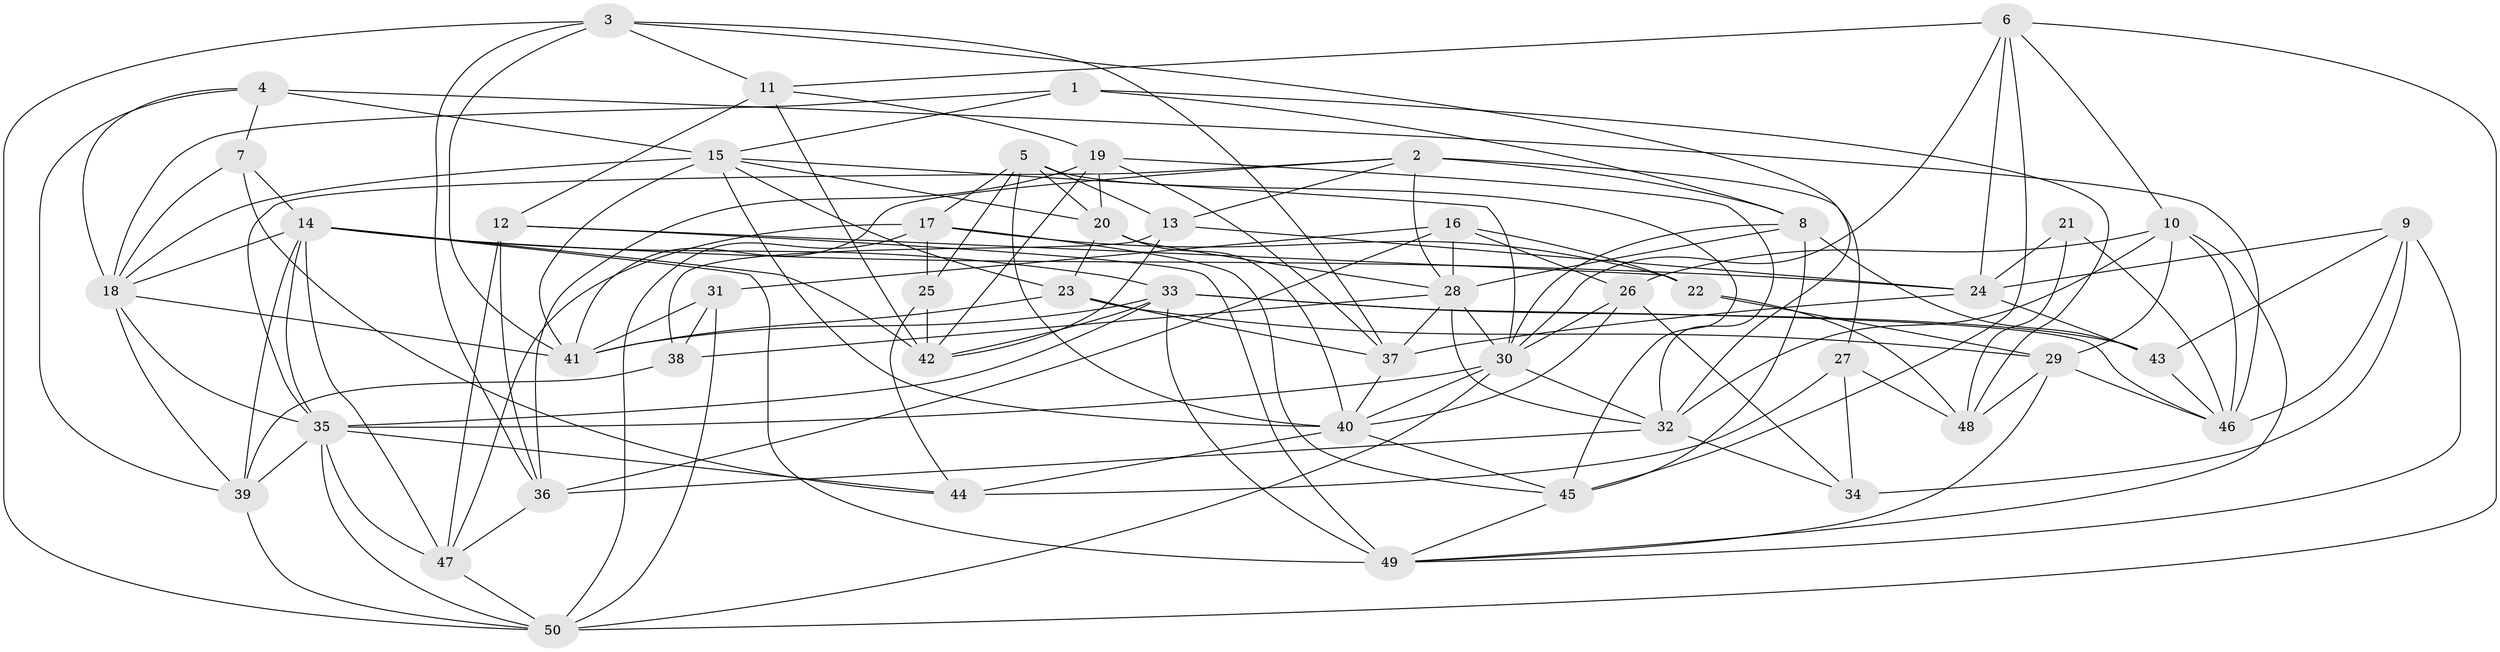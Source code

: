 // original degree distribution, {4: 1.0}
// Generated by graph-tools (version 1.1) at 2025/38/03/04/25 23:38:06]
// undirected, 50 vertices, 148 edges
graph export_dot {
  node [color=gray90,style=filled];
  1;
  2;
  3;
  4;
  5;
  6;
  7;
  8;
  9;
  10;
  11;
  12;
  13;
  14;
  15;
  16;
  17;
  18;
  19;
  20;
  21;
  22;
  23;
  24;
  25;
  26;
  27;
  28;
  29;
  30;
  31;
  32;
  33;
  34;
  35;
  36;
  37;
  38;
  39;
  40;
  41;
  42;
  43;
  44;
  45;
  46;
  47;
  48;
  49;
  50;
  1 -- 8 [weight=1.0];
  1 -- 15 [weight=1.0];
  1 -- 18 [weight=1.0];
  1 -- 48 [weight=1.0];
  2 -- 8 [weight=1.0];
  2 -- 13 [weight=1.0];
  2 -- 27 [weight=1.0];
  2 -- 28 [weight=1.0];
  2 -- 35 [weight=1.0];
  2 -- 41 [weight=1.0];
  3 -- 11 [weight=1.0];
  3 -- 32 [weight=1.0];
  3 -- 36 [weight=1.0];
  3 -- 37 [weight=1.0];
  3 -- 41 [weight=1.0];
  3 -- 50 [weight=1.0];
  4 -- 7 [weight=1.0];
  4 -- 15 [weight=1.0];
  4 -- 18 [weight=1.0];
  4 -- 39 [weight=1.0];
  4 -- 46 [weight=2.0];
  5 -- 13 [weight=1.0];
  5 -- 17 [weight=1.0];
  5 -- 20 [weight=1.0];
  5 -- 25 [weight=1.0];
  5 -- 40 [weight=1.0];
  5 -- 45 [weight=1.0];
  6 -- 10 [weight=1.0];
  6 -- 11 [weight=1.0];
  6 -- 24 [weight=1.0];
  6 -- 30 [weight=1.0];
  6 -- 45 [weight=1.0];
  6 -- 50 [weight=1.0];
  7 -- 14 [weight=1.0];
  7 -- 18 [weight=1.0];
  7 -- 44 [weight=1.0];
  8 -- 28 [weight=2.0];
  8 -- 30 [weight=1.0];
  8 -- 43 [weight=2.0];
  8 -- 45 [weight=1.0];
  9 -- 24 [weight=1.0];
  9 -- 34 [weight=2.0];
  9 -- 43 [weight=1.0];
  9 -- 46 [weight=1.0];
  9 -- 49 [weight=1.0];
  10 -- 26 [weight=2.0];
  10 -- 29 [weight=1.0];
  10 -- 32 [weight=1.0];
  10 -- 46 [weight=2.0];
  10 -- 49 [weight=1.0];
  11 -- 12 [weight=1.0];
  11 -- 19 [weight=1.0];
  11 -- 42 [weight=2.0];
  12 -- 22 [weight=2.0];
  12 -- 36 [weight=1.0];
  12 -- 47 [weight=1.0];
  12 -- 49 [weight=1.0];
  13 -- 24 [weight=1.0];
  13 -- 38 [weight=1.0];
  13 -- 42 [weight=2.0];
  14 -- 18 [weight=1.0];
  14 -- 24 [weight=1.0];
  14 -- 33 [weight=1.0];
  14 -- 35 [weight=1.0];
  14 -- 39 [weight=1.0];
  14 -- 42 [weight=1.0];
  14 -- 47 [weight=1.0];
  14 -- 49 [weight=2.0];
  15 -- 18 [weight=1.0];
  15 -- 20 [weight=1.0];
  15 -- 23 [weight=1.0];
  15 -- 30 [weight=1.0];
  15 -- 40 [weight=1.0];
  15 -- 41 [weight=1.0];
  16 -- 22 [weight=1.0];
  16 -- 26 [weight=1.0];
  16 -- 28 [weight=1.0];
  16 -- 31 [weight=2.0];
  16 -- 36 [weight=1.0];
  17 -- 22 [weight=1.0];
  17 -- 25 [weight=1.0];
  17 -- 45 [weight=1.0];
  17 -- 47 [weight=1.0];
  17 -- 50 [weight=1.0];
  18 -- 35 [weight=1.0];
  18 -- 39 [weight=1.0];
  18 -- 41 [weight=1.0];
  19 -- 20 [weight=1.0];
  19 -- 32 [weight=1.0];
  19 -- 36 [weight=1.0];
  19 -- 37 [weight=1.0];
  19 -- 42 [weight=1.0];
  20 -- 23 [weight=1.0];
  20 -- 28 [weight=1.0];
  20 -- 40 [weight=1.0];
  21 -- 24 [weight=1.0];
  21 -- 46 [weight=2.0];
  21 -- 48 [weight=1.0];
  22 -- 29 [weight=1.0];
  22 -- 48 [weight=1.0];
  23 -- 29 [weight=1.0];
  23 -- 37 [weight=2.0];
  23 -- 41 [weight=1.0];
  24 -- 37 [weight=2.0];
  24 -- 43 [weight=1.0];
  25 -- 42 [weight=3.0];
  25 -- 44 [weight=1.0];
  26 -- 30 [weight=1.0];
  26 -- 34 [weight=1.0];
  26 -- 40 [weight=1.0];
  27 -- 34 [weight=1.0];
  27 -- 44 [weight=2.0];
  27 -- 48 [weight=2.0];
  28 -- 30 [weight=2.0];
  28 -- 32 [weight=1.0];
  28 -- 37 [weight=1.0];
  28 -- 38 [weight=1.0];
  29 -- 46 [weight=1.0];
  29 -- 48 [weight=1.0];
  29 -- 49 [weight=1.0];
  30 -- 32 [weight=1.0];
  30 -- 35 [weight=1.0];
  30 -- 40 [weight=1.0];
  30 -- 50 [weight=1.0];
  31 -- 38 [weight=1.0];
  31 -- 41 [weight=2.0];
  31 -- 50 [weight=1.0];
  32 -- 34 [weight=2.0];
  32 -- 36 [weight=1.0];
  33 -- 35 [weight=2.0];
  33 -- 41 [weight=1.0];
  33 -- 42 [weight=1.0];
  33 -- 43 [weight=1.0];
  33 -- 46 [weight=1.0];
  33 -- 49 [weight=1.0];
  35 -- 39 [weight=1.0];
  35 -- 44 [weight=1.0];
  35 -- 47 [weight=1.0];
  35 -- 50 [weight=1.0];
  36 -- 47 [weight=1.0];
  37 -- 40 [weight=1.0];
  38 -- 39 [weight=1.0];
  39 -- 50 [weight=1.0];
  40 -- 44 [weight=1.0];
  40 -- 45 [weight=1.0];
  43 -- 46 [weight=1.0];
  45 -- 49 [weight=1.0];
  47 -- 50 [weight=1.0];
}
